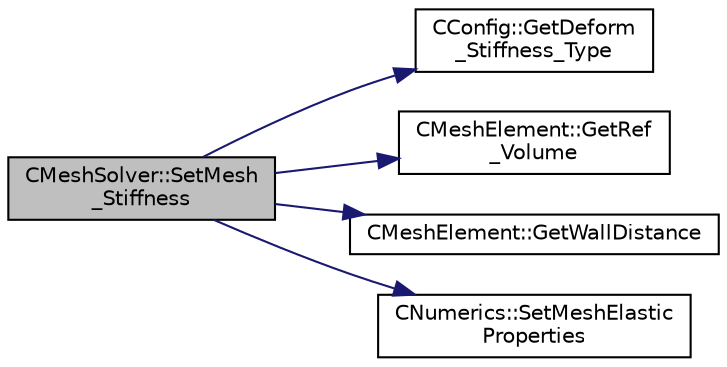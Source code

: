 digraph "CMeshSolver::SetMesh_Stiffness"
{
  edge [fontname="Helvetica",fontsize="10",labelfontname="Helvetica",labelfontsize="10"];
  node [fontname="Helvetica",fontsize="10",shape=record];
  rankdir="LR";
  Node553 [label="CMeshSolver::SetMesh\l_Stiffness",height=0.2,width=0.4,color="black", fillcolor="grey75", style="filled", fontcolor="black"];
  Node553 -> Node554 [color="midnightblue",fontsize="10",style="solid",fontname="Helvetica"];
  Node554 [label="CConfig::GetDeform\l_Stiffness_Type",height=0.2,width=0.4,color="black", fillcolor="white", style="filled",URL="$class_c_config.html#aa9af56a81f54e678f3b5361be17d1f4c",tooltip="Get the type of stiffness to impose for FEA mesh deformation. "];
  Node553 -> Node555 [color="midnightblue",fontsize="10",style="solid",fontname="Helvetica"];
  Node555 [label="CMeshElement::GetRef\l_Volume",height=0.2,width=0.4,color="black", fillcolor="white", style="filled",URL="$class_c_mesh_element.html#a0107d6906b771b6c728d959ac96d1718",tooltip="Get the value of the element volume with undeformed coordinates. "];
  Node553 -> Node556 [color="midnightblue",fontsize="10",style="solid",fontname="Helvetica"];
  Node556 [label="CMeshElement::GetWallDistance",height=0.2,width=0.4,color="black", fillcolor="white", style="filled",URL="$class_c_mesh_element.html#a1eaeba4dfed112554e2544bc584fb079",tooltip="Get the value of the element distance to the nearest wall with undeformed coordinates. "];
  Node553 -> Node557 [color="midnightblue",fontsize="10",style="solid",fontname="Helvetica"];
  Node557 [label="CNumerics::SetMeshElastic\lProperties",height=0.2,width=0.4,color="black", fillcolor="white", style="filled",URL="$class_c_numerics.html#ad637e891c562c5a88f7af2d1878e9af1",tooltip="Set the element-based local Young&#39;s modulus in mesh problems. "];
}
